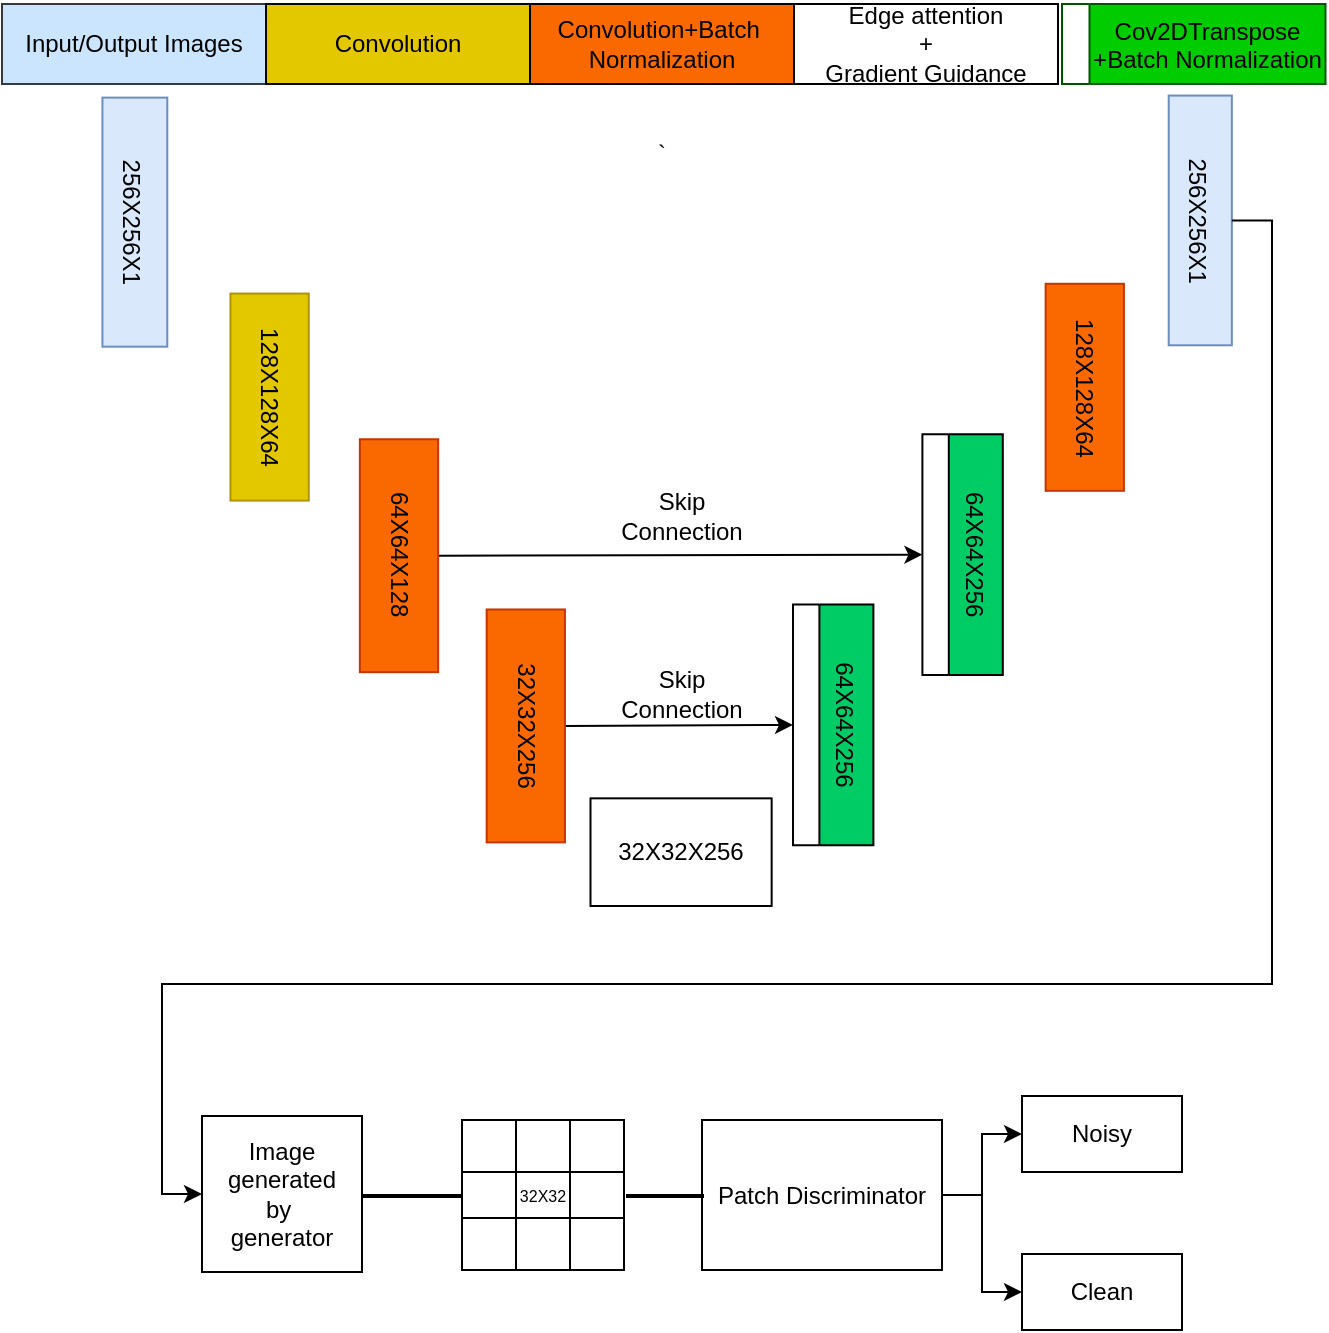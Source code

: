 <mxfile version="26.1.0">
  <diagram name="Page-1" id="PtBJCHKU4J18S41eK8Ze">
    <mxGraphModel dx="786" dy="455" grid="1" gridSize="10" guides="1" tooltips="1" connect="1" arrows="1" fold="1" page="1" pageScale="1" pageWidth="850" pageHeight="1100" math="0" shadow="0">
      <root>
        <mxCell id="0" />
        <mxCell id="1" parent="0" />
        <mxCell id="8kH3946hoxblvGOlxuLF-50" value="" style="group" parent="1" vertex="1" connectable="0">
          <mxGeometry x="40" y="10" width="661.75" height="451" as="geometry" />
        </mxCell>
        <mxCell id="8kH3946hoxblvGOlxuLF-12" value="Input/Output Images" style="rounded=0;whiteSpace=wrap;html=1;fillColor=#cce5ff;strokeColor=#36393d;fixedWidth=1;autosize=1;" parent="8kH3946hoxblvGOlxuLF-50" vertex="1">
          <mxGeometry width="132" height="40" as="geometry" />
        </mxCell>
        <mxCell id="8kH3946hoxblvGOlxuLF-13" value="Convolution" style="rounded=0;whiteSpace=wrap;html=1;fillColor=#e3c800;strokeColor=#060606;fixedWidth=1;autosize=1;fontColor=#000000;" parent="8kH3946hoxblvGOlxuLF-50" vertex="1">
          <mxGeometry x="132" width="132" height="40" as="geometry" />
        </mxCell>
        <mxCell id="8kH3946hoxblvGOlxuLF-14" value="Convolution+Batch&amp;nbsp;&lt;div&gt;Normalization&lt;/div&gt;" style="rounded=0;whiteSpace=wrap;html=1;fillColor=#fa6800;strokeColor=#000000;fixedWidth=1;autosize=1;fontColor=#000000;" parent="8kH3946hoxblvGOlxuLF-50" vertex="1">
          <mxGeometry x="264" width="132" height="40" as="geometry" />
        </mxCell>
        <mxCell id="8kH3946hoxblvGOlxuLF-19" value="Edge attention&lt;div&gt;+&lt;/div&gt;&lt;div&gt;Gradient Guidance&lt;/div&gt;" style="rounded=0;whiteSpace=wrap;html=1;strokeColor=default;" parent="8kH3946hoxblvGOlxuLF-50" vertex="1">
          <mxGeometry x="396" width="132" height="40" as="geometry" />
        </mxCell>
        <mxCell id="8kH3946hoxblvGOlxuLF-25" value="Cov2DTranspose&#xa;+Batch Normalization" style="swimlane;fontStyle=0;childLayout=stackLayout;horizontal=1;startSize=118;fillColor=#00CC00;horizontalStack=0;resizeParent=1;resizeParentMax=0;resizeLast=0;collapsible=0;marginBottom=0;swimlaneFillColor=#ffffff;direction=south;fontColor=#000000;strokeColor=#005700;" parent="8kH3946hoxblvGOlxuLF-50" vertex="1">
          <mxGeometry x="530" width="131.75" height="40" as="geometry" />
        </mxCell>
        <mxCell id="8kH3946hoxblvGOlxuLF-34" value="`" style="group" parent="8kH3946hoxblvGOlxuLF-50" vertex="1" connectable="0">
          <mxGeometry x="40" y="61" width="580" height="390" as="geometry" />
        </mxCell>
        <mxCell id="8kH3946hoxblvGOlxuLF-3" value="&lt;h2&gt;&lt;font style=&quot;font-size: 12px; font-weight: normal;&quot;&gt;256X256X1&lt;/font&gt;&lt;/h2&gt;" style="rounded=0;whiteSpace=wrap;html=1;direction=north;flipV=0;container=1;rotation=90;fillColor=#dae8fc;strokeColor=#6c8ebf;" parent="8kH3946hoxblvGOlxuLF-34" vertex="1" collapsed="1">
          <mxGeometry x="-35.836" y="31.861" width="124.538" height="32.424" as="geometry">
            <mxRectangle x="92.505" y="152.505" width="120" height="60" as="alternateBounds" />
          </mxGeometry>
        </mxCell>
        <mxCell id="8kH3946hoxblvGOlxuLF-7" value="&lt;h2&gt;&lt;font style=&quot;font-size: 12px; font-weight: normal;&quot;&gt;256X256X1&lt;/font&gt;&lt;/h2&gt;" style="rounded=0;whiteSpace=wrap;html=1;direction=north;flipV=0;container=1;rotation=90;fillColor=#dae8fc;strokeColor=#6c8ebf;" parent="8kH3946hoxblvGOlxuLF-34" vertex="1" collapsed="1">
          <mxGeometry x="496.705" y="31.44" width="124.862" height="31.563" as="geometry">
            <mxRectangle x="92.5" y="152.5" width="120" height="60" as="alternateBounds" />
          </mxGeometry>
        </mxCell>
        <mxCell id="8kH3946hoxblvGOlxuLF-8" value="128X128X64" style="rounded=0;whiteSpace=wrap;html=1;direction=west;flipV=1;flipH=1;rotation=90;fillColor=#e3c800;fontColor=#000000;strokeColor=#B09500;" parent="8kH3946hoxblvGOlxuLF-34" vertex="1">
          <mxGeometry x="42.052" y="115.969" width="103.513" height="39.147" as="geometry" />
        </mxCell>
        <mxCell id="8kH3946hoxblvGOlxuLF-10" value="128X128X64" style="rounded=0;whiteSpace=wrap;html=1;direction=west;flipV=1;flipH=1;rotation=90;fillColor=#fa6800;fontColor=#000000;strokeColor=#C73500;" parent="8kH3946hoxblvGOlxuLF-34" vertex="1">
          <mxGeometry x="449.632" y="111.076" width="103.513" height="39.147" as="geometry" />
        </mxCell>
        <mxCell id="8kH3946hoxblvGOlxuLF-33" style="edgeStyle=none;rounded=0;orthogonalLoop=1;jettySize=auto;html=1;exitX=0.5;exitY=1;exitDx=0;exitDy=0;entryX=0.5;entryY=1;entryDx=0;entryDy=0;" parent="8kH3946hoxblvGOlxuLF-34" source="8kH3946hoxblvGOlxuLF-15" target="8kH3946hoxblvGOlxuLF-30" edge="1">
          <mxGeometry relative="1" as="geometry" />
        </mxCell>
        <mxCell id="8kH3946hoxblvGOlxuLF-15" value="64X64X128" style="rounded=0;whiteSpace=wrap;html=1;direction=west;flipV=1;flipH=1;rotation=90;fillColor=#fa6800;fontColor=#000000;strokeColor=#C73500;" parent="8kH3946hoxblvGOlxuLF-34" vertex="1">
          <mxGeometry x="100.278" y="195.281" width="116.452" height="39.147" as="geometry" />
        </mxCell>
        <mxCell id="8kH3946hoxblvGOlxuLF-16" value="32X32X256" style="rounded=0;whiteSpace=wrap;html=1;direction=south;" parent="8kH3946hoxblvGOlxuLF-34" vertex="1">
          <mxGeometry x="254.253" y="336.172" width="90.573" height="53.828" as="geometry" />
        </mxCell>
        <mxCell id="8kH3946hoxblvGOlxuLF-29" style="edgeStyle=none;rounded=0;orthogonalLoop=1;jettySize=auto;html=1;exitX=0.5;exitY=1;exitDx=0;exitDy=0;entryX=0.5;entryY=1;entryDx=0;entryDy=0;curved=0;" parent="8kH3946hoxblvGOlxuLF-34" source="8kH3946hoxblvGOlxuLF-20" target="8kH3946hoxblvGOlxuLF-21" edge="1">
          <mxGeometry relative="1" as="geometry" />
        </mxCell>
        <mxCell id="8kH3946hoxblvGOlxuLF-20" value="32X32X256" style="rounded=0;whiteSpace=wrap;html=1;direction=west;flipV=1;flipH=1;rotation=90;fillColor=#fa6800;fontColor=#000000;strokeColor=#C73500;" parent="8kH3946hoxblvGOlxuLF-34" vertex="1">
          <mxGeometry x="163.679" y="280.388" width="116.452" height="39.147" as="geometry" />
        </mxCell>
        <mxCell id="8kH3946hoxblvGOlxuLF-21" value="64X64X256" style="swimlane;fontStyle=0;childLayout=stackLayout;horizontal=1;startSize=27;fillColor=#00CC66;horizontalStack=0;resizeParent=1;resizeParentMax=0;resizeLast=0;collapsible=0;marginBottom=0;swimlaneFillColor=#ffffff;direction=east;verticalAlign=middle;rotation=90;labelBackgroundColor=none;" parent="8kH3946hoxblvGOlxuLF-34" vertex="1">
          <mxGeometry x="315.441" y="279.38" width="120.333" height="40.194" as="geometry" />
        </mxCell>
        <mxCell id="8kH3946hoxblvGOlxuLF-30" value="64X64X256" style="swimlane;fontStyle=0;childLayout=stackLayout;horizontal=1;startSize=27;fillColor=#00CC66;horizontalStack=0;resizeParent=1;resizeParentMax=0;resizeLast=0;collapsible=0;marginBottom=0;swimlaneFillColor=#ffffff;direction=east;verticalAlign=middle;rotation=90;labelBackgroundColor=none;" parent="8kH3946hoxblvGOlxuLF-34" vertex="1">
          <mxGeometry x="380.137" y="194.234" width="120.333" height="40.194" as="geometry" />
        </mxCell>
        <mxCell id="8kH3946hoxblvGOlxuLF-35" value="Skip Connection" style="text;html=1;align=center;verticalAlign=middle;whiteSpace=wrap;rounded=0;" parent="8kH3946hoxblvGOlxuLF-34" vertex="1">
          <mxGeometry x="269.54" y="180" width="60" height="30" as="geometry" />
        </mxCell>
        <mxCell id="8kH3946hoxblvGOlxuLF-49" value="Skip Connection" style="text;html=1;align=center;verticalAlign=middle;whiteSpace=wrap;rounded=0;" parent="8kH3946hoxblvGOlxuLF-50" vertex="1">
          <mxGeometry x="309.54" y="330" width="60" height="30" as="geometry" />
        </mxCell>
        <mxCell id="Lumlvo_YJ1LQ_Y1gGhtX-1" value="Image generated&lt;div&gt;by&amp;nbsp;&lt;/div&gt;&lt;div&gt;generator&lt;/div&gt;" style="whiteSpace=wrap;html=1;aspect=fixed;" vertex="1" parent="1">
          <mxGeometry x="140" y="566" width="80" height="78" as="geometry" />
        </mxCell>
        <mxCell id="Lumlvo_YJ1LQ_Y1gGhtX-2" value="" style="shape=table;startSize=0;container=1;collapsible=0;childLayout=tableLayout;fontSize=16;" vertex="1" parent="1">
          <mxGeometry x="270" y="568" width="81" height="75" as="geometry" />
        </mxCell>
        <mxCell id="Lumlvo_YJ1LQ_Y1gGhtX-3" value="" style="shape=tableRow;horizontal=0;startSize=0;swimlaneHead=0;swimlaneBody=0;strokeColor=inherit;top=0;left=0;bottom=0;right=0;collapsible=0;dropTarget=0;fillColor=none;points=[[0,0.5],[1,0.5]];portConstraint=eastwest;fontSize=16;" vertex="1" parent="Lumlvo_YJ1LQ_Y1gGhtX-2">
          <mxGeometry width="81" height="26" as="geometry" />
        </mxCell>
        <mxCell id="Lumlvo_YJ1LQ_Y1gGhtX-4" value="" style="shape=partialRectangle;html=1;whiteSpace=wrap;connectable=0;strokeColor=inherit;overflow=hidden;fillColor=none;top=0;left=0;bottom=0;right=0;pointerEvents=1;fontSize=16;" vertex="1" parent="Lumlvo_YJ1LQ_Y1gGhtX-3">
          <mxGeometry width="27" height="26" as="geometry">
            <mxRectangle width="27" height="26" as="alternateBounds" />
          </mxGeometry>
        </mxCell>
        <mxCell id="Lumlvo_YJ1LQ_Y1gGhtX-5" value="" style="shape=partialRectangle;html=1;whiteSpace=wrap;connectable=0;strokeColor=inherit;overflow=hidden;fillColor=none;top=0;left=0;bottom=0;right=0;pointerEvents=1;fontSize=16;" vertex="1" parent="Lumlvo_YJ1LQ_Y1gGhtX-3">
          <mxGeometry x="27" width="27" height="26" as="geometry">
            <mxRectangle width="27" height="26" as="alternateBounds" />
          </mxGeometry>
        </mxCell>
        <mxCell id="Lumlvo_YJ1LQ_Y1gGhtX-6" value="" style="shape=partialRectangle;html=1;whiteSpace=wrap;connectable=0;strokeColor=inherit;overflow=hidden;fillColor=none;top=0;left=0;bottom=0;right=0;pointerEvents=1;fontSize=16;" vertex="1" parent="Lumlvo_YJ1LQ_Y1gGhtX-3">
          <mxGeometry x="54" width="27" height="26" as="geometry">
            <mxRectangle width="27" height="26" as="alternateBounds" />
          </mxGeometry>
        </mxCell>
        <mxCell id="Lumlvo_YJ1LQ_Y1gGhtX-7" value="" style="shape=tableRow;horizontal=0;startSize=0;swimlaneHead=0;swimlaneBody=0;strokeColor=inherit;top=0;left=0;bottom=0;right=0;collapsible=0;dropTarget=0;fillColor=none;points=[[0,0.5],[1,0.5]];portConstraint=eastwest;fontSize=16;" vertex="1" parent="Lumlvo_YJ1LQ_Y1gGhtX-2">
          <mxGeometry y="26" width="81" height="23" as="geometry" />
        </mxCell>
        <mxCell id="Lumlvo_YJ1LQ_Y1gGhtX-8" value="" style="shape=partialRectangle;html=1;whiteSpace=wrap;connectable=0;strokeColor=inherit;overflow=hidden;fillColor=none;top=0;left=0;bottom=0;right=0;pointerEvents=1;fontSize=16;" vertex="1" parent="Lumlvo_YJ1LQ_Y1gGhtX-7">
          <mxGeometry width="27" height="23" as="geometry">
            <mxRectangle width="27" height="23" as="alternateBounds" />
          </mxGeometry>
        </mxCell>
        <mxCell id="Lumlvo_YJ1LQ_Y1gGhtX-9" value="&lt;font&gt;32X32&lt;/font&gt;" style="shape=partialRectangle;html=1;whiteSpace=wrap;connectable=0;strokeColor=inherit;overflow=hidden;fillColor=none;top=0;left=0;bottom=0;right=0;pointerEvents=1;fontSize=8;" vertex="1" parent="Lumlvo_YJ1LQ_Y1gGhtX-7">
          <mxGeometry x="27" width="27" height="23" as="geometry">
            <mxRectangle width="27" height="23" as="alternateBounds" />
          </mxGeometry>
        </mxCell>
        <mxCell id="Lumlvo_YJ1LQ_Y1gGhtX-10" value="" style="shape=partialRectangle;html=1;whiteSpace=wrap;connectable=0;strokeColor=inherit;overflow=hidden;fillColor=none;top=0;left=0;bottom=0;right=0;pointerEvents=1;fontSize=16;" vertex="1" parent="Lumlvo_YJ1LQ_Y1gGhtX-7">
          <mxGeometry x="54" width="27" height="23" as="geometry">
            <mxRectangle width="27" height="23" as="alternateBounds" />
          </mxGeometry>
        </mxCell>
        <mxCell id="Lumlvo_YJ1LQ_Y1gGhtX-11" value="" style="shape=tableRow;horizontal=0;startSize=0;swimlaneHead=0;swimlaneBody=0;strokeColor=inherit;top=0;left=0;bottom=0;right=0;collapsible=0;dropTarget=0;fillColor=none;points=[[0,0.5],[1,0.5]];portConstraint=eastwest;fontSize=16;" vertex="1" parent="Lumlvo_YJ1LQ_Y1gGhtX-2">
          <mxGeometry y="49" width="81" height="26" as="geometry" />
        </mxCell>
        <mxCell id="Lumlvo_YJ1LQ_Y1gGhtX-12" value="" style="shape=partialRectangle;html=1;whiteSpace=wrap;connectable=0;strokeColor=inherit;overflow=hidden;fillColor=none;top=0;left=0;bottom=0;right=0;pointerEvents=1;fontSize=16;" vertex="1" parent="Lumlvo_YJ1LQ_Y1gGhtX-11">
          <mxGeometry width="27" height="26" as="geometry">
            <mxRectangle width="27" height="26" as="alternateBounds" />
          </mxGeometry>
        </mxCell>
        <mxCell id="Lumlvo_YJ1LQ_Y1gGhtX-13" value="" style="shape=partialRectangle;html=1;whiteSpace=wrap;connectable=0;strokeColor=inherit;overflow=hidden;fillColor=none;top=0;left=0;bottom=0;right=0;pointerEvents=1;fontSize=16;" vertex="1" parent="Lumlvo_YJ1LQ_Y1gGhtX-11">
          <mxGeometry x="27" width="27" height="26" as="geometry">
            <mxRectangle width="27" height="26" as="alternateBounds" />
          </mxGeometry>
        </mxCell>
        <mxCell id="Lumlvo_YJ1LQ_Y1gGhtX-14" value="" style="shape=partialRectangle;html=1;whiteSpace=wrap;connectable=0;strokeColor=inherit;overflow=hidden;fillColor=none;top=0;left=0;bottom=0;right=0;pointerEvents=1;fontSize=16;" vertex="1" parent="Lumlvo_YJ1LQ_Y1gGhtX-11">
          <mxGeometry x="54" width="27" height="26" as="geometry">
            <mxRectangle width="27" height="26" as="alternateBounds" />
          </mxGeometry>
        </mxCell>
        <mxCell id="Lumlvo_YJ1LQ_Y1gGhtX-15" value="" style="line;strokeWidth=2;html=1;" vertex="1" parent="1">
          <mxGeometry x="220" y="601" width="50" height="10" as="geometry" />
        </mxCell>
        <mxCell id="Lumlvo_YJ1LQ_Y1gGhtX-16" style="edgeStyle=orthogonalEdgeStyle;rounded=0;orthogonalLoop=1;jettySize=auto;html=1;exitX=1;exitY=0.5;exitDx=0;exitDy=0;entryX=0;entryY=0.5;entryDx=0;entryDy=0;" edge="1" parent="1" source="Lumlvo_YJ1LQ_Y1gGhtX-18" target="Lumlvo_YJ1LQ_Y1gGhtX-20">
          <mxGeometry relative="1" as="geometry" />
        </mxCell>
        <mxCell id="Lumlvo_YJ1LQ_Y1gGhtX-17" style="edgeStyle=orthogonalEdgeStyle;rounded=0;orthogonalLoop=1;jettySize=auto;html=1;exitX=1;exitY=0.5;exitDx=0;exitDy=0;entryX=0;entryY=0.5;entryDx=0;entryDy=0;" edge="1" parent="1" source="Lumlvo_YJ1LQ_Y1gGhtX-18" target="Lumlvo_YJ1LQ_Y1gGhtX-21">
          <mxGeometry relative="1" as="geometry" />
        </mxCell>
        <mxCell id="Lumlvo_YJ1LQ_Y1gGhtX-18" value="Patch Discriminator" style="rounded=0;whiteSpace=wrap;html=1;" vertex="1" parent="1">
          <mxGeometry x="390" y="568" width="120" height="75" as="geometry" />
        </mxCell>
        <mxCell id="Lumlvo_YJ1LQ_Y1gGhtX-19" value="" style="line;strokeWidth=2;html=1;" vertex="1" parent="1">
          <mxGeometry x="352" y="601" width="39" height="10" as="geometry" />
        </mxCell>
        <mxCell id="Lumlvo_YJ1LQ_Y1gGhtX-20" value="Noisy" style="rounded=0;whiteSpace=wrap;html=1;" vertex="1" parent="1">
          <mxGeometry x="550" y="556" width="80" height="38" as="geometry" />
        </mxCell>
        <mxCell id="Lumlvo_YJ1LQ_Y1gGhtX-21" value="Clean" style="rounded=0;whiteSpace=wrap;html=1;" vertex="1" parent="1">
          <mxGeometry x="550" y="635" width="80" height="38" as="geometry" />
        </mxCell>
        <mxCell id="Lumlvo_YJ1LQ_Y1gGhtX-22" style="edgeStyle=orthogonalEdgeStyle;rounded=0;orthogonalLoop=1;jettySize=auto;html=1;exitX=1;exitY=0.5;exitDx=0;exitDy=0;entryX=0;entryY=0.5;entryDx=0;entryDy=0;" edge="1" parent="1" source="8kH3946hoxblvGOlxuLF-7" target="Lumlvo_YJ1LQ_Y1gGhtX-1">
          <mxGeometry relative="1" as="geometry">
            <Array as="points">
              <mxPoint x="675" y="118" />
              <mxPoint x="675" y="500" />
              <mxPoint x="120" y="500" />
              <mxPoint x="120" y="605" />
            </Array>
          </mxGeometry>
        </mxCell>
      </root>
    </mxGraphModel>
  </diagram>
</mxfile>
